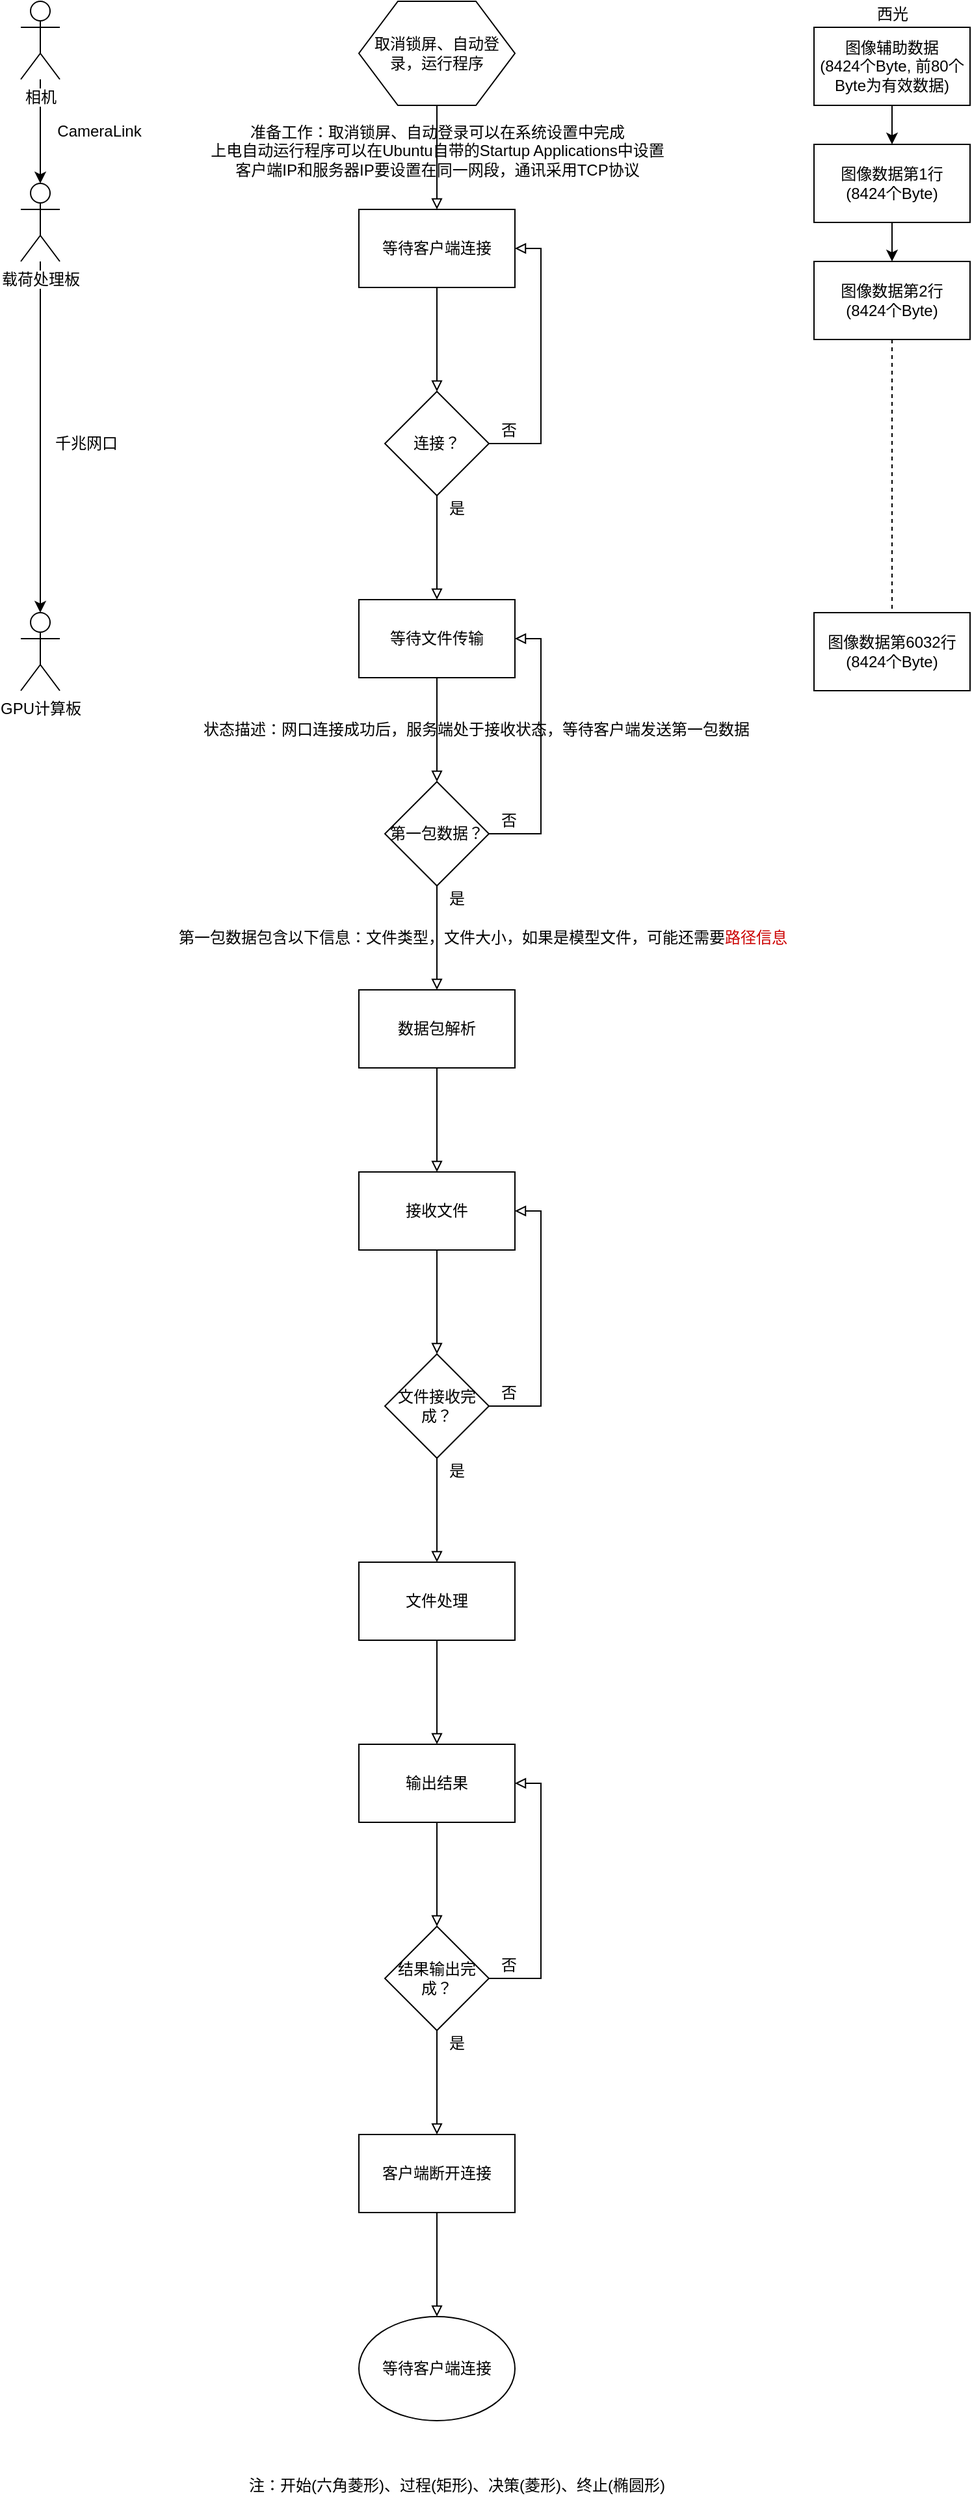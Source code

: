 <mxfile version="13.1.1" type="github">
  <diagram id="C5RBs43oDa-KdzZeNtuy" name="Page-1">
    <mxGraphModel dx="981" dy="548" grid="1" gridSize="10" guides="1" tooltips="1" connect="1" arrows="1" fold="1" page="1" pageScale="1" pageWidth="827" pageHeight="1169" math="0" shadow="0">
      <root>
        <mxCell id="WIyWlLk6GJQsqaUBKTNV-0" />
        <mxCell id="WIyWlLk6GJQsqaUBKTNV-1" parent="WIyWlLk6GJQsqaUBKTNV-0" />
        <mxCell id="X43wygpL5dwBFsIKlkYf-10" value="" style="edgeStyle=orthogonalEdgeStyle;rounded=0;orthogonalLoop=1;jettySize=auto;html=1;" edge="1" parent="WIyWlLk6GJQsqaUBKTNV-1" source="X43wygpL5dwBFsIKlkYf-7" target="X43wygpL5dwBFsIKlkYf-8">
          <mxGeometry relative="1" as="geometry" />
        </mxCell>
        <mxCell id="X43wygpL5dwBFsIKlkYf-7" value="相机" style="shape=umlActor;verticalLabelPosition=bottom;labelBackgroundColor=#ffffff;verticalAlign=top;html=1;outlineConnect=0;shadow=0;strokeWidth=1;" vertex="1" parent="WIyWlLk6GJQsqaUBKTNV-1">
          <mxGeometry x="60" width="30" height="60" as="geometry" />
        </mxCell>
        <mxCell id="X43wygpL5dwBFsIKlkYf-11" value="" style="edgeStyle=orthogonalEdgeStyle;rounded=0;orthogonalLoop=1;jettySize=auto;html=1;" edge="1" parent="WIyWlLk6GJQsqaUBKTNV-1" source="X43wygpL5dwBFsIKlkYf-8" target="X43wygpL5dwBFsIKlkYf-9">
          <mxGeometry relative="1" as="geometry" />
        </mxCell>
        <mxCell id="X43wygpL5dwBFsIKlkYf-8" value="载荷处理板" style="shape=umlActor;verticalLabelPosition=bottom;labelBackgroundColor=#ffffff;verticalAlign=top;html=1;outlineConnect=0;shadow=0;strokeWidth=1;" vertex="1" parent="WIyWlLk6GJQsqaUBKTNV-1">
          <mxGeometry x="60" y="140" width="30" height="60" as="geometry" />
        </mxCell>
        <mxCell id="X43wygpL5dwBFsIKlkYf-9" value="GPU计算板" style="shape=umlActor;verticalLabelPosition=bottom;labelBackgroundColor=#ffffff;verticalAlign=top;html=1;outlineConnect=0;shadow=0;strokeWidth=1;" vertex="1" parent="WIyWlLk6GJQsqaUBKTNV-1">
          <mxGeometry x="60" y="470" width="30" height="60" as="geometry" />
        </mxCell>
        <mxCell id="X43wygpL5dwBFsIKlkYf-24" value="CameraLink" style="text;html=1;align=center;verticalAlign=middle;resizable=0;points=[];autosize=1;" vertex="1" parent="WIyWlLk6GJQsqaUBKTNV-1">
          <mxGeometry x="80" y="90" width="80" height="20" as="geometry" />
        </mxCell>
        <mxCell id="X43wygpL5dwBFsIKlkYf-25" value="千兆网口" style="text;html=1;align=center;verticalAlign=middle;resizable=0;points=[];autosize=1;" vertex="1" parent="WIyWlLk6GJQsqaUBKTNV-1">
          <mxGeometry x="80" y="330" width="60" height="20" as="geometry" />
        </mxCell>
        <mxCell id="X43wygpL5dwBFsIKlkYf-28" value="" style="edgeStyle=orthogonalEdgeStyle;rounded=0;orthogonalLoop=1;jettySize=auto;html=1;" edge="1" parent="WIyWlLk6GJQsqaUBKTNV-1" source="X43wygpL5dwBFsIKlkYf-26" target="X43wygpL5dwBFsIKlkYf-27">
          <mxGeometry relative="1" as="geometry" />
        </mxCell>
        <mxCell id="X43wygpL5dwBFsIKlkYf-26" value="图像辅助数据&lt;br&gt;(8424个Byte, 前80个Byte为有效数据)" style="rounded=0;whiteSpace=wrap;html=1;shadow=0;strokeWidth=1;" vertex="1" parent="WIyWlLk6GJQsqaUBKTNV-1">
          <mxGeometry x="670" y="20" width="120" height="60" as="geometry" />
        </mxCell>
        <mxCell id="X43wygpL5dwBFsIKlkYf-30" value="" style="edgeStyle=orthogonalEdgeStyle;rounded=0;orthogonalLoop=1;jettySize=auto;html=1;" edge="1" parent="WIyWlLk6GJQsqaUBKTNV-1" source="X43wygpL5dwBFsIKlkYf-27" target="X43wygpL5dwBFsIKlkYf-29">
          <mxGeometry relative="1" as="geometry" />
        </mxCell>
        <mxCell id="X43wygpL5dwBFsIKlkYf-27" value="图像数据第1行&lt;br&gt;(8424个Byte)" style="rounded=0;whiteSpace=wrap;html=1;shadow=0;strokeWidth=1;" vertex="1" parent="WIyWlLk6GJQsqaUBKTNV-1">
          <mxGeometry x="670" y="110" width="120" height="60" as="geometry" />
        </mxCell>
        <mxCell id="X43wygpL5dwBFsIKlkYf-32" value="" style="edgeStyle=orthogonalEdgeStyle;rounded=0;orthogonalLoop=1;jettySize=auto;html=1;dashed=1;endArrow=none;endFill=0;" edge="1" parent="WIyWlLk6GJQsqaUBKTNV-1" source="X43wygpL5dwBFsIKlkYf-29" target="X43wygpL5dwBFsIKlkYf-31">
          <mxGeometry relative="1" as="geometry" />
        </mxCell>
        <mxCell id="X43wygpL5dwBFsIKlkYf-29" value="图像数据第2行&lt;br&gt;(8424个Byte)" style="rounded=0;whiteSpace=wrap;html=1;shadow=0;strokeWidth=1;" vertex="1" parent="WIyWlLk6GJQsqaUBKTNV-1">
          <mxGeometry x="670" y="200" width="120" height="60" as="geometry" />
        </mxCell>
        <mxCell id="X43wygpL5dwBFsIKlkYf-31" value="图像数据第6032行&lt;br&gt;(8424个Byte)" style="rounded=0;whiteSpace=wrap;html=1;shadow=0;strokeWidth=1;" vertex="1" parent="WIyWlLk6GJQsqaUBKTNV-1">
          <mxGeometry x="670" y="470" width="120" height="60" as="geometry" />
        </mxCell>
        <mxCell id="X43wygpL5dwBFsIKlkYf-35" value="西光" style="text;html=1;align=center;verticalAlign=middle;resizable=0;points=[];autosize=1;" vertex="1" parent="WIyWlLk6GJQsqaUBKTNV-1">
          <mxGeometry x="710" width="40" height="20" as="geometry" />
        </mxCell>
        <mxCell id="X43wygpL5dwBFsIKlkYf-60" value="注：开始(六角菱形)、过程(矩形)、决策(菱形)、终止(椭圆形)" style="text;html=1;align=center;verticalAlign=middle;resizable=0;points=[];autosize=1;" vertex="1" parent="WIyWlLk6GJQsqaUBKTNV-1">
          <mxGeometry x="225" y="1900" width="340" height="20" as="geometry" />
        </mxCell>
        <mxCell id="X43wygpL5dwBFsIKlkYf-65" value="" style="edgeStyle=orthogonalEdgeStyle;rounded=0;orthogonalLoop=1;jettySize=auto;html=1;endArrow=block;endFill=0;" edge="1" parent="WIyWlLk6GJQsqaUBKTNV-1" source="X43wygpL5dwBFsIKlkYf-63">
          <mxGeometry relative="1" as="geometry">
            <mxPoint x="380" y="160" as="targetPoint" />
          </mxGeometry>
        </mxCell>
        <mxCell id="X43wygpL5dwBFsIKlkYf-63" value="取消锁屏、自动登录，运行程序" style="shape=hexagon;perimeter=hexagonPerimeter2;whiteSpace=wrap;html=1;shadow=0;strokeWidth=1;" vertex="1" parent="WIyWlLk6GJQsqaUBKTNV-1">
          <mxGeometry x="320" width="120" height="80" as="geometry" />
        </mxCell>
        <mxCell id="X43wygpL5dwBFsIKlkYf-71" value="" style="edgeStyle=orthogonalEdgeStyle;rounded=0;orthogonalLoop=1;jettySize=auto;html=1;endArrow=block;endFill=0;" edge="1" parent="WIyWlLk6GJQsqaUBKTNV-1" source="X43wygpL5dwBFsIKlkYf-66">
          <mxGeometry relative="1" as="geometry">
            <mxPoint x="380" y="300" as="targetPoint" />
          </mxGeometry>
        </mxCell>
        <mxCell id="X43wygpL5dwBFsIKlkYf-66" value="等待客户端连接" style="rounded=0;whiteSpace=wrap;html=1;shadow=0;strokeWidth=1;" vertex="1" parent="WIyWlLk6GJQsqaUBKTNV-1">
          <mxGeometry x="320" y="160" width="120" height="60" as="geometry" />
        </mxCell>
        <mxCell id="X43wygpL5dwBFsIKlkYf-74" value="" style="edgeStyle=orthogonalEdgeStyle;rounded=0;orthogonalLoop=1;jettySize=auto;html=1;endArrow=block;endFill=0;entryX=1;entryY=0.5;entryDx=0;entryDy=0;" edge="1" parent="WIyWlLk6GJQsqaUBKTNV-1" source="X43wygpL5dwBFsIKlkYf-72" target="X43wygpL5dwBFsIKlkYf-66">
          <mxGeometry relative="1" as="geometry">
            <mxPoint x="510.034" y="239.966" as="targetPoint" />
            <Array as="points">
              <mxPoint x="460" y="340" />
              <mxPoint x="460" y="190" />
            </Array>
          </mxGeometry>
        </mxCell>
        <mxCell id="X43wygpL5dwBFsIKlkYf-78" value="" style="edgeStyle=orthogonalEdgeStyle;rounded=0;orthogonalLoop=1;jettySize=auto;html=1;endArrow=block;endFill=0;" edge="1" parent="WIyWlLk6GJQsqaUBKTNV-1" source="X43wygpL5dwBFsIKlkYf-72">
          <mxGeometry relative="1" as="geometry">
            <mxPoint x="380" y="460" as="targetPoint" />
          </mxGeometry>
        </mxCell>
        <mxCell id="X43wygpL5dwBFsIKlkYf-72" value="连接？" style="rhombus;whiteSpace=wrap;html=1;shadow=0;strokeWidth=1;" vertex="1" parent="WIyWlLk6GJQsqaUBKTNV-1">
          <mxGeometry x="340" y="300" width="80" height="80" as="geometry" />
        </mxCell>
        <mxCell id="X43wygpL5dwBFsIKlkYf-75" value="否" style="text;html=1;align=center;verticalAlign=middle;resizable=0;points=[];autosize=1;" vertex="1" parent="WIyWlLk6GJQsqaUBKTNV-1">
          <mxGeometry x="420" y="320" width="30" height="20" as="geometry" />
        </mxCell>
        <mxCell id="X43wygpL5dwBFsIKlkYf-79" value="是" style="text;html=1;align=center;verticalAlign=middle;resizable=0;points=[];autosize=1;" vertex="1" parent="WIyWlLk6GJQsqaUBKTNV-1">
          <mxGeometry x="380" y="380" width="30" height="20" as="geometry" />
        </mxCell>
        <mxCell id="X43wygpL5dwBFsIKlkYf-82" value="" style="edgeStyle=orthogonalEdgeStyle;rounded=0;orthogonalLoop=1;jettySize=auto;html=1;endArrow=block;endFill=0;" edge="1" parent="WIyWlLk6GJQsqaUBKTNV-1" source="X43wygpL5dwBFsIKlkYf-80">
          <mxGeometry relative="1" as="geometry">
            <mxPoint x="380" y="600" as="targetPoint" />
          </mxGeometry>
        </mxCell>
        <mxCell id="X43wygpL5dwBFsIKlkYf-80" value="等待文件传输" style="rounded=0;whiteSpace=wrap;html=1;shadow=0;strokeWidth=1;" vertex="1" parent="WIyWlLk6GJQsqaUBKTNV-1">
          <mxGeometry x="320" y="460" width="120" height="60" as="geometry" />
        </mxCell>
        <mxCell id="X43wygpL5dwBFsIKlkYf-89" value="" style="edgeStyle=orthogonalEdgeStyle;rounded=0;orthogonalLoop=1;jettySize=auto;html=1;endArrow=block;endFill=0;" edge="1" parent="WIyWlLk6GJQsqaUBKTNV-1" source="X43wygpL5dwBFsIKlkYf-83">
          <mxGeometry relative="1" as="geometry">
            <mxPoint x="380" y="760" as="targetPoint" />
          </mxGeometry>
        </mxCell>
        <mxCell id="X43wygpL5dwBFsIKlkYf-105" value="" style="edgeStyle=orthogonalEdgeStyle;rounded=0;orthogonalLoop=1;jettySize=auto;html=1;endArrow=block;endFill=0;entryX=1;entryY=0.5;entryDx=0;entryDy=0;" edge="1" parent="WIyWlLk6GJQsqaUBKTNV-1" source="X43wygpL5dwBFsIKlkYf-83" target="X43wygpL5dwBFsIKlkYf-80">
          <mxGeometry relative="1" as="geometry">
            <mxPoint x="500" y="640" as="targetPoint" />
            <Array as="points">
              <mxPoint x="460" y="640" />
              <mxPoint x="460" y="490" />
            </Array>
          </mxGeometry>
        </mxCell>
        <mxCell id="X43wygpL5dwBFsIKlkYf-83" value="第一包数据？" style="rhombus;whiteSpace=wrap;html=1;shadow=0;strokeWidth=1;" vertex="1" parent="WIyWlLk6GJQsqaUBKTNV-1">
          <mxGeometry x="340" y="600" width="80" height="80" as="geometry" />
        </mxCell>
        <mxCell id="X43wygpL5dwBFsIKlkYf-87" value="是" style="text;html=1;align=center;verticalAlign=middle;resizable=0;points=[];autosize=1;" vertex="1" parent="WIyWlLk6GJQsqaUBKTNV-1">
          <mxGeometry x="380" y="680" width="30" height="20" as="geometry" />
        </mxCell>
        <mxCell id="X43wygpL5dwBFsIKlkYf-111" value="" style="edgeStyle=orthogonalEdgeStyle;rounded=0;orthogonalLoop=1;jettySize=auto;html=1;endArrow=block;endFill=0;" edge="1" parent="WIyWlLk6GJQsqaUBKTNV-1" source="X43wygpL5dwBFsIKlkYf-90">
          <mxGeometry relative="1" as="geometry">
            <mxPoint x="380" y="1040" as="targetPoint" />
          </mxGeometry>
        </mxCell>
        <mxCell id="X43wygpL5dwBFsIKlkYf-90" value="接收文件" style="rounded=0;whiteSpace=wrap;html=1;shadow=0;strokeWidth=1;" vertex="1" parent="WIyWlLk6GJQsqaUBKTNV-1">
          <mxGeometry x="320" y="900" width="120" height="60" as="geometry" />
        </mxCell>
        <mxCell id="X43wygpL5dwBFsIKlkYf-109" value="" style="edgeStyle=orthogonalEdgeStyle;rounded=0;orthogonalLoop=1;jettySize=auto;html=1;endArrow=block;endFill=0;" edge="1" parent="WIyWlLk6GJQsqaUBKTNV-1" source="X43wygpL5dwBFsIKlkYf-103">
          <mxGeometry relative="1" as="geometry">
            <mxPoint x="380" y="900" as="targetPoint" />
          </mxGeometry>
        </mxCell>
        <mxCell id="X43wygpL5dwBFsIKlkYf-103" value="数据包解析" style="rounded=0;whiteSpace=wrap;html=1;shadow=0;strokeWidth=1;" vertex="1" parent="WIyWlLk6GJQsqaUBKTNV-1">
          <mxGeometry x="320" y="760" width="120" height="60" as="geometry" />
        </mxCell>
        <mxCell id="X43wygpL5dwBFsIKlkYf-106" value="否" style="text;html=1;align=center;verticalAlign=middle;resizable=0;points=[];autosize=1;" vertex="1" parent="WIyWlLk6GJQsqaUBKTNV-1">
          <mxGeometry x="420" y="620" width="30" height="20" as="geometry" />
        </mxCell>
        <mxCell id="X43wygpL5dwBFsIKlkYf-114" value="" style="edgeStyle=orthogonalEdgeStyle;rounded=0;orthogonalLoop=1;jettySize=auto;html=1;endArrow=block;endFill=0;" edge="1" parent="WIyWlLk6GJQsqaUBKTNV-1" source="X43wygpL5dwBFsIKlkYf-112">
          <mxGeometry relative="1" as="geometry">
            <mxPoint x="380" y="1200" as="targetPoint" />
          </mxGeometry>
        </mxCell>
        <mxCell id="X43wygpL5dwBFsIKlkYf-124" value="" style="edgeStyle=orthogonalEdgeStyle;rounded=0;orthogonalLoop=1;jettySize=auto;html=1;endArrow=block;endFill=0;entryX=1;entryY=0.5;entryDx=0;entryDy=0;" edge="1" parent="WIyWlLk6GJQsqaUBKTNV-1" source="X43wygpL5dwBFsIKlkYf-112" target="X43wygpL5dwBFsIKlkYf-90">
          <mxGeometry relative="1" as="geometry">
            <mxPoint x="500" y="1080" as="targetPoint" />
            <Array as="points">
              <mxPoint x="460" y="1080" />
              <mxPoint x="460" y="930" />
            </Array>
          </mxGeometry>
        </mxCell>
        <mxCell id="X43wygpL5dwBFsIKlkYf-112" value="文件接收完成？" style="rhombus;whiteSpace=wrap;html=1;shadow=0;strokeWidth=1;" vertex="1" parent="WIyWlLk6GJQsqaUBKTNV-1">
          <mxGeometry x="340" y="1040" width="80" height="80" as="geometry" />
        </mxCell>
        <mxCell id="X43wygpL5dwBFsIKlkYf-117" value="" style="edgeStyle=orthogonalEdgeStyle;rounded=0;orthogonalLoop=1;jettySize=auto;html=1;endArrow=block;endFill=0;" edge="1" parent="WIyWlLk6GJQsqaUBKTNV-1" source="X43wygpL5dwBFsIKlkYf-115" target="X43wygpL5dwBFsIKlkYf-116">
          <mxGeometry relative="1" as="geometry" />
        </mxCell>
        <mxCell id="X43wygpL5dwBFsIKlkYf-115" value="文件处理" style="rounded=0;whiteSpace=wrap;html=1;shadow=0;strokeWidth=1;" vertex="1" parent="WIyWlLk6GJQsqaUBKTNV-1">
          <mxGeometry x="320" y="1200" width="120" height="60" as="geometry" />
        </mxCell>
        <mxCell id="X43wygpL5dwBFsIKlkYf-120" value="" style="edgeStyle=orthogonalEdgeStyle;rounded=0;orthogonalLoop=1;jettySize=auto;html=1;endArrow=block;endFill=0;" edge="1" parent="WIyWlLk6GJQsqaUBKTNV-1" source="X43wygpL5dwBFsIKlkYf-116">
          <mxGeometry relative="1" as="geometry">
            <mxPoint x="380" y="1480" as="targetPoint" />
          </mxGeometry>
        </mxCell>
        <mxCell id="X43wygpL5dwBFsIKlkYf-116" value="输出结果" style="rounded=0;whiteSpace=wrap;html=1;shadow=0;strokeWidth=1;" vertex="1" parent="WIyWlLk6GJQsqaUBKTNV-1">
          <mxGeometry x="320" y="1340" width="120" height="60" as="geometry" />
        </mxCell>
        <mxCell id="X43wygpL5dwBFsIKlkYf-128" value="" style="edgeStyle=orthogonalEdgeStyle;rounded=0;orthogonalLoop=1;jettySize=auto;html=1;endArrow=block;endFill=0;" edge="1" parent="WIyWlLk6GJQsqaUBKTNV-1">
          <mxGeometry relative="1" as="geometry">
            <mxPoint x="380" y="1560" as="sourcePoint" />
            <mxPoint x="380" y="1640" as="targetPoint" />
          </mxGeometry>
        </mxCell>
        <mxCell id="X43wygpL5dwBFsIKlkYf-133" value="等待客户端连接" style="ellipse;whiteSpace=wrap;html=1;shadow=0;strokeWidth=1;" vertex="1" parent="WIyWlLk6GJQsqaUBKTNV-1">
          <mxGeometry x="320" y="1780" width="120" height="80" as="geometry" />
        </mxCell>
        <mxCell id="X43wygpL5dwBFsIKlkYf-122" value="是" style="text;html=1;align=center;verticalAlign=middle;resizable=0;points=[];autosize=1;" vertex="1" parent="WIyWlLk6GJQsqaUBKTNV-1">
          <mxGeometry x="380" y="1120" width="30" height="20" as="geometry" />
        </mxCell>
        <mxCell id="X43wygpL5dwBFsIKlkYf-125" value="否" style="text;html=1;align=center;verticalAlign=middle;resizable=0;points=[];autosize=1;" vertex="1" parent="WIyWlLk6GJQsqaUBKTNV-1">
          <mxGeometry x="420" y="1060" width="30" height="20" as="geometry" />
        </mxCell>
        <mxCell id="X43wygpL5dwBFsIKlkYf-130" value="" style="edgeStyle=orthogonalEdgeStyle;rounded=0;orthogonalLoop=1;jettySize=auto;html=1;endArrow=block;endFill=0;entryX=1;entryY=0.5;entryDx=0;entryDy=0;" edge="1" parent="WIyWlLk6GJQsqaUBKTNV-1" source="X43wygpL5dwBFsIKlkYf-126" target="X43wygpL5dwBFsIKlkYf-116">
          <mxGeometry relative="1" as="geometry">
            <mxPoint x="500" y="1520" as="targetPoint" />
            <Array as="points">
              <mxPoint x="460" y="1520" />
              <mxPoint x="460" y="1370" />
            </Array>
          </mxGeometry>
        </mxCell>
        <mxCell id="X43wygpL5dwBFsIKlkYf-126" value="结果输出完成？" style="rhombus;whiteSpace=wrap;html=1;shadow=0;strokeWidth=1;" vertex="1" parent="WIyWlLk6GJQsqaUBKTNV-1">
          <mxGeometry x="340" y="1480" width="80" height="80" as="geometry" />
        </mxCell>
        <mxCell id="X43wygpL5dwBFsIKlkYf-131" value="否" style="text;html=1;align=center;verticalAlign=middle;resizable=0;points=[];autosize=1;" vertex="1" parent="WIyWlLk6GJQsqaUBKTNV-1">
          <mxGeometry x="420" y="1500" width="30" height="20" as="geometry" />
        </mxCell>
        <mxCell id="X43wygpL5dwBFsIKlkYf-132" value="是" style="text;html=1;align=center;verticalAlign=middle;resizable=0;points=[];autosize=1;" vertex="1" parent="WIyWlLk6GJQsqaUBKTNV-1">
          <mxGeometry x="380" y="1560" width="30" height="20" as="geometry" />
        </mxCell>
        <mxCell id="X43wygpL5dwBFsIKlkYf-138" value="" style="edgeStyle=orthogonalEdgeStyle;rounded=0;orthogonalLoop=1;jettySize=auto;html=1;endArrow=block;endFill=0;" edge="1" parent="WIyWlLk6GJQsqaUBKTNV-1" source="X43wygpL5dwBFsIKlkYf-135" target="X43wygpL5dwBFsIKlkYf-133">
          <mxGeometry relative="1" as="geometry" />
        </mxCell>
        <mxCell id="X43wygpL5dwBFsIKlkYf-135" value="客户端断开连接" style="rounded=0;whiteSpace=wrap;html=1;shadow=0;strokeWidth=1;" vertex="1" parent="WIyWlLk6GJQsqaUBKTNV-1">
          <mxGeometry x="320" y="1640" width="120" height="60" as="geometry" />
        </mxCell>
        <mxCell id="X43wygpL5dwBFsIKlkYf-139" value="准备工作：取消锁屏、自动登录可以在系统设置中完成&lt;br&gt;上电自动运行程序可以在Ubuntu自带的Startup Applications中设置&lt;br&gt;客户端IP和服务器IP要设置在同一网段，通讯采用TCP协议" style="text;html=1;align=center;verticalAlign=middle;resizable=0;points=[];autosize=1;" vertex="1" parent="WIyWlLk6GJQsqaUBKTNV-1">
          <mxGeometry x="200" y="90" width="360" height="50" as="geometry" />
        </mxCell>
        <mxCell id="X43wygpL5dwBFsIKlkYf-142" value="状态描述：网口连接成功后，服务端处于接收状态，等待客户端发送第一包数据" style="text;html=1;align=center;verticalAlign=middle;resizable=0;points=[];autosize=1;" vertex="1" parent="WIyWlLk6GJQsqaUBKTNV-1">
          <mxGeometry x="190" y="550" width="440" height="20" as="geometry" />
        </mxCell>
        <mxCell id="X43wygpL5dwBFsIKlkYf-143" value="第一包数据包含以下信息：文件类型，文件大小，如果是模型文件，可能还需要&lt;font color=&quot;#cc0000&quot;&gt;路径信息&lt;/font&gt;" style="text;html=1;align=center;verticalAlign=middle;resizable=0;points=[];autosize=1;" vertex="1" parent="WIyWlLk6GJQsqaUBKTNV-1">
          <mxGeometry x="175" y="710" width="480" height="20" as="geometry" />
        </mxCell>
      </root>
    </mxGraphModel>
  </diagram>
</mxfile>
